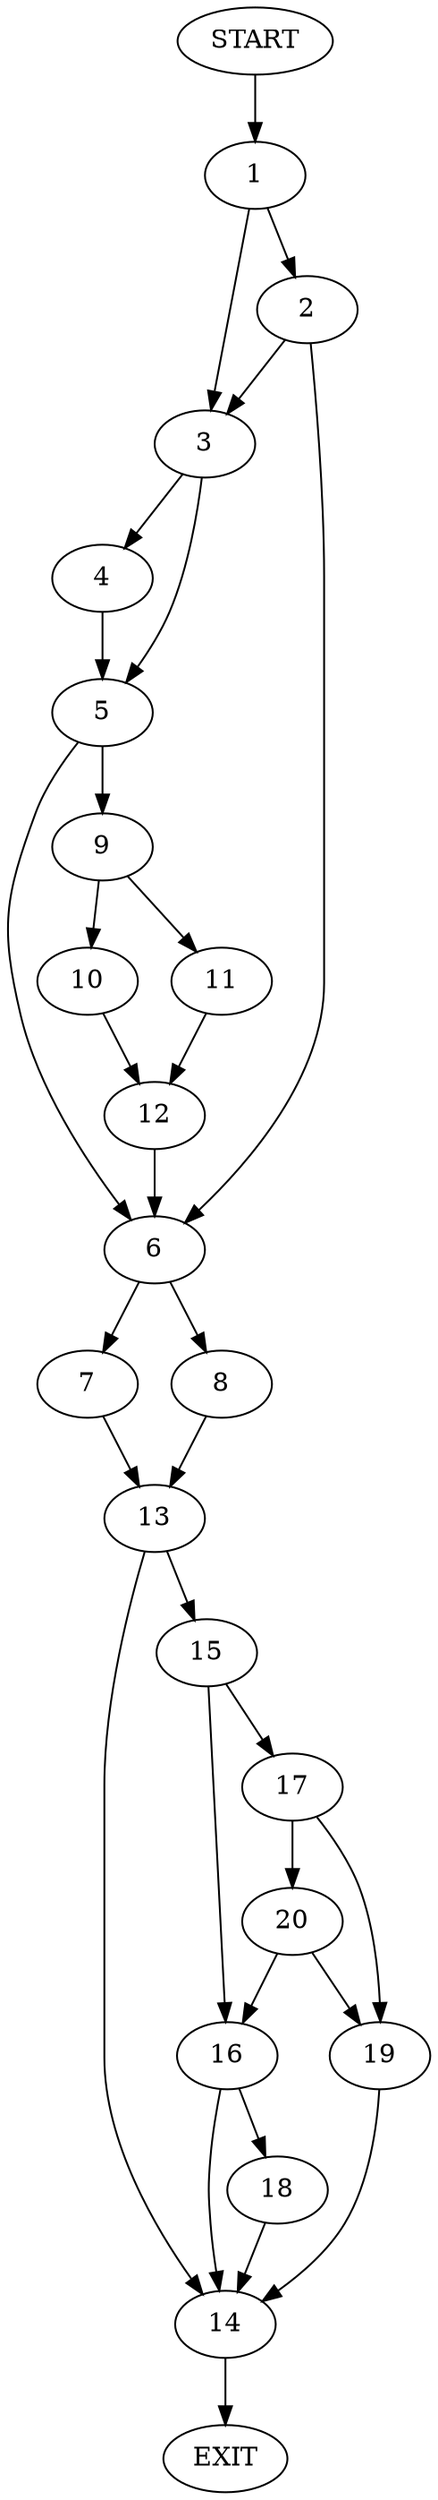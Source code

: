 digraph {
0 [label="START"]
21 [label="EXIT"]
0 -> 1
1 -> 2
1 -> 3
3 -> 4
3 -> 5
2 -> 3
2 -> 6
6 -> 7
6 -> 8
4 -> 5
5 -> 9
5 -> 6
9 -> 10
9 -> 11
10 -> 12
11 -> 12
12 -> 6
8 -> 13
7 -> 13
13 -> 14
13 -> 15
15 -> 16
15 -> 17
14 -> 21
16 -> 18
16 -> 14
17 -> 19
17 -> 20
19 -> 14
20 -> 16
20 -> 19
18 -> 14
}
